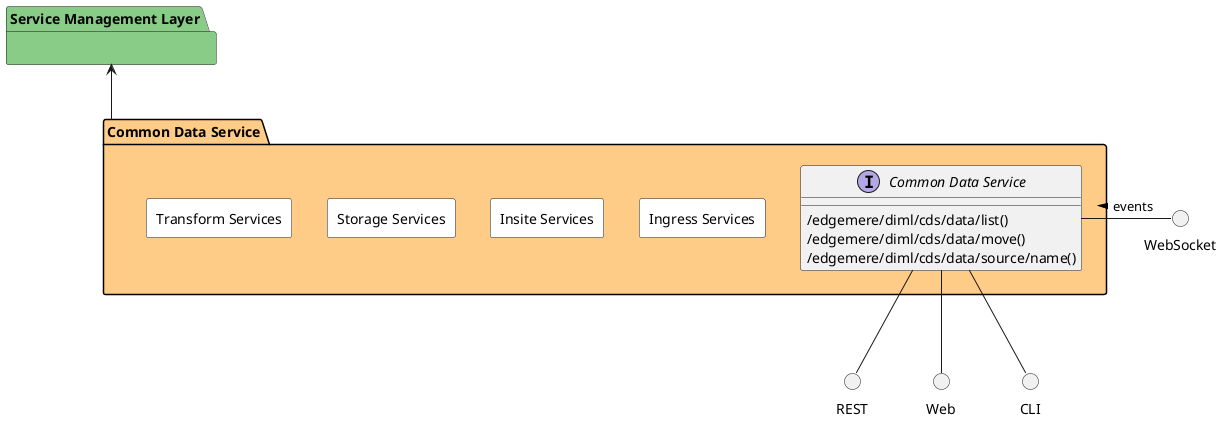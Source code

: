 @startuml


package "Service Management Layer" #88cc88 {

}


package "Common Data Service" #ffcc88 {

    interface "Common Data Service" as i {
    
            /edgemere/diml/cds/data/list()
            /edgemere/diml/cds/data/move()
            /edgemere/diml/cds/data/source/name()
    
    }
}

circle REST
circle Web
circle CLI
circle WebSocket

i -down- Web
i -down- CLI
i -down- REST
WebSocket -left- i: events >

package "Common Data Service" #ffcc88 {


rectangle "Ingress Services" #white {
}

rectangle "Insite Services" #white {
}

rectangle "Storage Services" #white {
}

rectangle "Transform Services" #white {
}

}


    "Service Management Layer" <-- "Common Data Service"


@enduml

